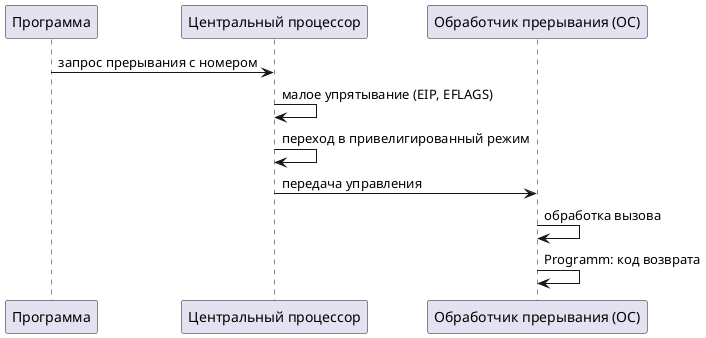 @startuml

participant "Программа" as Programm
participant "Центральный процессор" as CPU
participant "Обработчик прерывания (ОС)" as IH

Programm -> CPU: запрос прерывания c номером
CPU -> CPU: малое упрятывание (EIP, EFLAGS)
CPU -> CPU: переход в привелигированный режим
CPU -> IH: передача управления
IH -> IH: обработка вызова
IH -> IH: Programm: код возврата

@enduml